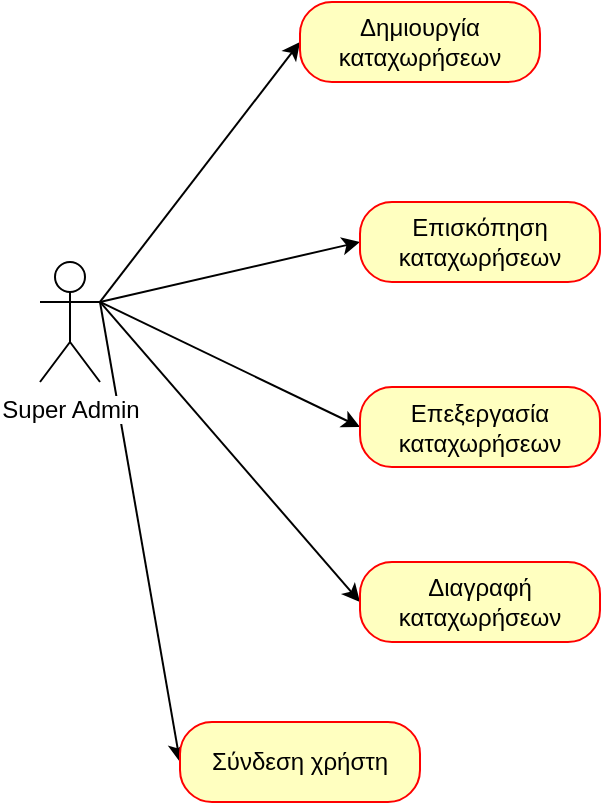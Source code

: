 <mxfile version="10.7.5" type="device"><diagram id="a0AXbNuv5HDmhKOf501M" name="use_case_phase_1"><mxGraphModel dx="1634" dy="764" grid="1" gridSize="10" guides="1" tooltips="1" connect="1" arrows="1" fold="1" page="1" pageScale="1" pageWidth="850" pageHeight="1100" math="0" shadow="0"><root><mxCell id="0"/><mxCell id="1" parent="0"/><mxCell id="t6yag2xoIyT_3lV5itOK-18" style="rounded=0;orthogonalLoop=1;jettySize=auto;html=1;exitX=1;exitY=0.333;exitDx=0;exitDy=0;exitPerimeter=0;entryX=0;entryY=0.5;entryDx=0;entryDy=0;" parent="1" source="t6yag2xoIyT_3lV5itOK-1" target="t6yag2xoIyT_3lV5itOK-14" edge="1"><mxGeometry relative="1" as="geometry"/></mxCell><mxCell id="t6yag2xoIyT_3lV5itOK-47" style="edgeStyle=none;rounded=0;orthogonalLoop=1;jettySize=auto;html=1;exitX=1;exitY=0.333;exitDx=0;exitDy=0;exitPerimeter=0;entryX=0;entryY=0.5;entryDx=0;entryDy=0;" parent="1" source="t6yag2xoIyT_3lV5itOK-1" target="t6yag2xoIyT_3lV5itOK-13" edge="1"><mxGeometry relative="1" as="geometry"/></mxCell><mxCell id="ajutJT0N3WUVLYZhEyzr-6" style="edgeStyle=none;rounded=0;orthogonalLoop=1;jettySize=auto;html=1;exitX=1;exitY=0.333;exitDx=0;exitDy=0;exitPerimeter=0;entryX=0;entryY=0.5;entryDx=0;entryDy=0;" parent="1" source="t6yag2xoIyT_3lV5itOK-1" target="ajutJT0N3WUVLYZhEyzr-5" edge="1"><mxGeometry relative="1" as="geometry"/></mxCell><mxCell id="ajutJT0N3WUVLYZhEyzr-7" style="edgeStyle=none;rounded=0;orthogonalLoop=1;jettySize=auto;html=1;exitX=1;exitY=0.333;exitDx=0;exitDy=0;exitPerimeter=0;entryX=0;entryY=0.5;entryDx=0;entryDy=0;" parent="1" source="t6yag2xoIyT_3lV5itOK-1" target="ajutJT0N3WUVLYZhEyzr-3" edge="1"><mxGeometry relative="1" as="geometry"/></mxCell><mxCell id="ajutJT0N3WUVLYZhEyzr-8" style="edgeStyle=none;rounded=0;orthogonalLoop=1;jettySize=auto;html=1;exitX=1;exitY=0.333;exitDx=0;exitDy=0;exitPerimeter=0;entryX=0;entryY=0.5;entryDx=0;entryDy=0;" parent="1" source="t6yag2xoIyT_3lV5itOK-1" target="ajutJT0N3WUVLYZhEyzr-4" edge="1"><mxGeometry relative="1" as="geometry"/></mxCell><mxCell id="t6yag2xoIyT_3lV5itOK-1" value="Super Admin" style="shape=umlActor;verticalLabelPosition=bottom;labelBackgroundColor=#ffffff;verticalAlign=top;html=1;" parent="1" vertex="1"><mxGeometry x="190" y="350" width="30" height="60" as="geometry"/></mxCell><mxCell id="t6yag2xoIyT_3lV5itOK-13" value="Επισκόπηση καταχωρήσεων" style="rounded=1;whiteSpace=wrap;html=1;arcSize=40;fontColor=#000000;fillColor=#ffffc0;strokeColor=#ff0000;" parent="1" vertex="1"><mxGeometry x="350" y="320" width="120" height="40" as="geometry"/></mxCell><mxCell id="t6yag2xoIyT_3lV5itOK-14" value="Σύνδεση χρήστη" style="rounded=1;whiteSpace=wrap;html=1;arcSize=40;fontColor=#000000;fillColor=#ffffc0;strokeColor=#ff0000;" parent="1" vertex="1"><mxGeometry x="260" y="580" width="120" height="40" as="geometry"/></mxCell><mxCell id="ajutJT0N3WUVLYZhEyzr-3" value="Επεξεργασία καταχωρήσεων" style="rounded=1;whiteSpace=wrap;html=1;arcSize=40;fontColor=#000000;fillColor=#ffffc0;strokeColor=#ff0000;" parent="1" vertex="1"><mxGeometry x="350" y="412.5" width="120" height="40" as="geometry"/></mxCell><mxCell id="ajutJT0N3WUVLYZhEyzr-4" value="Διαγραφή καταχωρήσεων" style="rounded=1;whiteSpace=wrap;html=1;arcSize=40;fontColor=#000000;fillColor=#ffffc0;strokeColor=#ff0000;" parent="1" vertex="1"><mxGeometry x="350" y="500" width="120" height="40" as="geometry"/></mxCell><mxCell id="ajutJT0N3WUVLYZhEyzr-5" value="Δημιουργία καταχωρήσεων&lt;br&gt;" style="rounded=1;whiteSpace=wrap;html=1;arcSize=40;fontColor=#000000;fillColor=#ffffc0;strokeColor=#ff0000;" parent="1" vertex="1"><mxGeometry x="320" y="220" width="120" height="40" as="geometry"/></mxCell></root></mxGraphModel></diagram><diagram id="gSviBn6eL3pCKWLPn1oU" name="use_case_phase_2"><mxGraphModel dx="1634" dy="764" grid="1" gridSize="10" guides="1" tooltips="1" connect="1" arrows="1" fold="1" page="1" pageScale="1" pageWidth="850" pageHeight="1100" math="0" shadow="0"><root><mxCell id="LG0xUl1_rN4WpriDb0nc-0"/><mxCell id="LG0xUl1_rN4WpriDb0nc-1" parent="LG0xUl1_rN4WpriDb0nc-0"/><mxCell id="rTXybJf9tRaQbLyq82_--0" style="rounded=0;orthogonalLoop=1;jettySize=auto;html=1;exitX=1;exitY=0.333;exitDx=0;exitDy=0;exitPerimeter=0;entryX=0;entryY=0.5;entryDx=0;entryDy=0;" parent="LG0xUl1_rN4WpriDb0nc-1" source="rTXybJf9tRaQbLyq82_--4" target="rTXybJf9tRaQbLyq82_--5" edge="1"><mxGeometry relative="1" as="geometry"/></mxCell><mxCell id="rTXybJf9tRaQbLyq82_--1" style="rounded=0;orthogonalLoop=1;jettySize=auto;html=1;exitX=1;exitY=0.333;exitDx=0;exitDy=0;exitPerimeter=0;entryX=0;entryY=0.5;entryDx=0;entryDy=0;" parent="LG0xUl1_rN4WpriDb0nc-1" source="rTXybJf9tRaQbLyq82_--4" target="rTXybJf9tRaQbLyq82_--7" edge="1"><mxGeometry relative="1" as="geometry"/></mxCell><mxCell id="rTXybJf9tRaQbLyq82_--2" style="rounded=0;orthogonalLoop=1;jettySize=auto;html=1;exitX=1;exitY=0.333;exitDx=0;exitDy=0;exitPerimeter=0;entryX=0;entryY=0.5;entryDx=0;entryDy=0;" parent="LG0xUl1_rN4WpriDb0nc-1" source="rTXybJf9tRaQbLyq82_--4" target="rTXybJf9tRaQbLyq82_--8" edge="1"><mxGeometry relative="1" as="geometry"/></mxCell><mxCell id="rTXybJf9tRaQbLyq82_--3" style="edgeStyle=none;rounded=0;orthogonalLoop=1;jettySize=auto;html=1;exitX=1;exitY=0.333;exitDx=0;exitDy=0;exitPerimeter=0;entryX=0;entryY=0.5;entryDx=0;entryDy=0;" parent="LG0xUl1_rN4WpriDb0nc-1" source="rTXybJf9tRaQbLyq82_--4" target="rTXybJf9tRaQbLyq82_--6" edge="1"><mxGeometry relative="1" as="geometry"/></mxCell><mxCell id="rTXybJf9tRaQbLyq82_--4" value="Super Admin" style="shape=umlActor;verticalLabelPosition=bottom;labelBackgroundColor=#ffffff;verticalAlign=top;html=1;" parent="LG0xUl1_rN4WpriDb0nc-1" vertex="1"><mxGeometry x="100" y="340" width="30" height="60" as="geometry"/></mxCell><mxCell id="LD4UFGUjEaeF-2TflIrO-3" style="edgeStyle=none;rounded=0;orthogonalLoop=1;jettySize=auto;html=1;exitX=0.5;exitY=0;exitDx=0;exitDy=0;entryX=0.5;entryY=1;entryDx=0;entryDy=0;" parent="LG0xUl1_rN4WpriDb0nc-1" source="rTXybJf9tRaQbLyq82_--5" target="LD4UFGUjEaeF-2TflIrO-0" edge="1"><mxGeometry relative="1" as="geometry"/></mxCell><mxCell id="LD4UFGUjEaeF-2TflIrO-4" value="include" style="text;html=1;resizable=0;points=[];align=center;verticalAlign=middle;labelBackgroundColor=#ffffff;" parent="LD4UFGUjEaeF-2TflIrO-3" vertex="1" connectable="0"><mxGeometry x="-0.218" relative="1" as="geometry"><mxPoint x="1" y="-13" as="offset"/></mxGeometry></mxCell><mxCell id="rTXybJf9tRaQbLyq82_--5" value="Διαχείριση χρηστών" style="rounded=1;whiteSpace=wrap;html=1;arcSize=40;fontColor=#000000;fillColor=#ffffc0;strokeColor=#ff0000;" parent="LG0xUl1_rN4WpriDb0nc-1" vertex="1"><mxGeometry x="280" y="190" width="120" height="40" as="geometry"/></mxCell><mxCell id="LD4UFGUjEaeF-2TflIrO-5" style="edgeStyle=none;rounded=0;orthogonalLoop=1;jettySize=auto;html=1;exitX=0.5;exitY=0;exitDx=0;exitDy=0;entryX=0.433;entryY=1.025;entryDx=0;entryDy=0;entryPerimeter=0;" parent="LG0xUl1_rN4WpriDb0nc-1" source="rTXybJf9tRaQbLyq82_--6" target="LD4UFGUjEaeF-2TflIrO-1" edge="1"><mxGeometry relative="1" as="geometry"/></mxCell><mxCell id="LD4UFGUjEaeF-2TflIrO-6" value="include" style="text;html=1;resizable=0;points=[];align=center;verticalAlign=middle;labelBackgroundColor=#ffffff;" parent="LD4UFGUjEaeF-2TflIrO-5" vertex="1" connectable="0"><mxGeometry x="0.29" y="-3" relative="1" as="geometry"><mxPoint x="-1" as="offset"/></mxGeometry></mxCell><mxCell id="rTXybJf9tRaQbLyq82_--6" value="Διαχείριση θέσεων εργασίας" style="rounded=1;whiteSpace=wrap;html=1;arcSize=40;fontColor=#000000;fillColor=#ffffc0;strokeColor=#ff0000;" parent="LG0xUl1_rN4WpriDb0nc-1" vertex="1"><mxGeometry x="290" y="430" width="120" height="40" as="geometry"/></mxCell><mxCell id="rTXybJf9tRaQbLyq82_--7" value="Σύνδεση" style="rounded=1;whiteSpace=wrap;html=1;arcSize=40;fontColor=#000000;fillColor=#ffffc0;strokeColor=#ff0000;" parent="LG0xUl1_rN4WpriDb0nc-1" vertex="1"><mxGeometry x="280" y="560" width="120" height="40" as="geometry"/></mxCell><mxCell id="rTXybJf9tRaQbLyq82_--8" value="Αποσύνδεση" style="rounded=1;whiteSpace=wrap;html=1;arcSize=40;fontColor=#000000;fillColor=#ffffc0;strokeColor=#ff0000;" parent="LG0xUl1_rN4WpriDb0nc-1" vertex="1"><mxGeometry x="210" y="660" width="120" height="40" as="geometry"/></mxCell><mxCell id="rTXybJf9tRaQbLyq82_--9" style="edgeStyle=none;rounded=0;orthogonalLoop=1;jettySize=auto;html=1;exitX=0;exitY=0.5;exitDx=0;exitDy=0;" parent="LG0xUl1_rN4WpriDb0nc-1" source="rTXybJf9tRaQbLyq82_--11" target="rTXybJf9tRaQbLyq82_--5" edge="1"><mxGeometry relative="1" as="geometry"/></mxCell><mxCell id="rTXybJf9tRaQbLyq82_--10" value="extend" style="text;html=1;resizable=0;points=[];align=center;verticalAlign=middle;labelBackgroundColor=#ffffff;" parent="rTXybJf9tRaQbLyq82_--9" vertex="1" connectable="0"><mxGeometry x="0.218" y="4" relative="1" as="geometry"><mxPoint x="16" y="-9.5" as="offset"/></mxGeometry></mxCell><mxCell id="rTXybJf9tRaQbLyq82_--11" value="Δημιουργία χρήστη" style="rounded=1;whiteSpace=wrap;html=1;arcSize=40;fontColor=#000000;fillColor=#ffffc0;strokeColor=#ff0000;" parent="LG0xUl1_rN4WpriDb0nc-1" vertex="1"><mxGeometry x="480" y="80" width="120" height="40" as="geometry"/></mxCell><mxCell id="rTXybJf9tRaQbLyq82_--12" style="edgeStyle=none;rounded=0;orthogonalLoop=1;jettySize=auto;html=1;exitX=0;exitY=0.5;exitDx=0;exitDy=0;entryX=1;entryY=0.75;entryDx=0;entryDy=0;" parent="LG0xUl1_rN4WpriDb0nc-1" source="rTXybJf9tRaQbLyq82_--14" target="rTXybJf9tRaQbLyq82_--5" edge="1"><mxGeometry relative="1" as="geometry"/></mxCell><mxCell id="rTXybJf9tRaQbLyq82_--13" value="extend" style="text;html=1;resizable=0;points=[];align=center;verticalAlign=middle;labelBackgroundColor=#ffffff;" parent="rTXybJf9tRaQbLyq82_--12" vertex="1" connectable="0"><mxGeometry x="0.215" y="4" relative="1" as="geometry"><mxPoint x="9" y="-12" as="offset"/></mxGeometry></mxCell><mxCell id="rTXybJf9tRaQbLyq82_--14" value="Επεξεργασία χρήστη" style="rounded=1;whiteSpace=wrap;html=1;arcSize=40;fontColor=#000000;fillColor=#ffffc0;strokeColor=#ff0000;" parent="LG0xUl1_rN4WpriDb0nc-1" vertex="1"><mxGeometry x="490" y="160" width="120" height="40" as="geometry"/></mxCell><mxCell id="rTXybJf9tRaQbLyq82_--15" style="edgeStyle=none;rounded=0;orthogonalLoop=1;jettySize=auto;html=1;exitX=0;exitY=0.5;exitDx=0;exitDy=0;entryX=0.858;entryY=1;entryDx=0;entryDy=0;entryPerimeter=0;" parent="LG0xUl1_rN4WpriDb0nc-1" source="rTXybJf9tRaQbLyq82_--17" target="rTXybJf9tRaQbLyq82_--5" edge="1"><mxGeometry relative="1" as="geometry"/></mxCell><mxCell id="rTXybJf9tRaQbLyq82_--16" value="extend" style="text;html=1;resizable=0;points=[];align=center;verticalAlign=middle;labelBackgroundColor=#ffffff;" parent="rTXybJf9tRaQbLyq82_--15" vertex="1" connectable="0"><mxGeometry x="-0.22" y="-1" relative="1" as="geometry"><mxPoint as="offset"/></mxGeometry></mxCell><mxCell id="rTXybJf9tRaQbLyq82_--17" value="Διαγραφή χρήστη&lt;br&gt;" style="rounded=1;whiteSpace=wrap;html=1;arcSize=40;fontColor=#000000;fillColor=#ffffc0;strokeColor=#ff0000;" parent="LG0xUl1_rN4WpriDb0nc-1" vertex="1"><mxGeometry x="480" y="240" width="120" height="40" as="geometry"/></mxCell><mxCell id="rTXybJf9tRaQbLyq82_--18" style="edgeStyle=none;rounded=0;orthogonalLoop=1;jettySize=auto;html=1;exitX=0;exitY=0.5;exitDx=0;exitDy=0;entryX=1;entryY=0.25;entryDx=0;entryDy=0;" parent="LG0xUl1_rN4WpriDb0nc-1" source="rTXybJf9tRaQbLyq82_--20" target="rTXybJf9tRaQbLyq82_--6" edge="1"><mxGeometry relative="1" as="geometry"/></mxCell><mxCell id="rTXybJf9tRaQbLyq82_--19" value="extend" style="text;html=1;resizable=0;points=[];align=center;verticalAlign=middle;labelBackgroundColor=#ffffff;" parent="rTXybJf9tRaQbLyq82_--18" vertex="1" connectable="0"><mxGeometry x="-0.28" y="1" relative="1" as="geometry"><mxPoint as="offset"/></mxGeometry></mxCell><mxCell id="rTXybJf9tRaQbLyq82_--20" value="Δημιουργία θέσης εργασίας" style="rounded=1;whiteSpace=wrap;html=1;arcSize=40;fontColor=#000000;fillColor=#ffffc0;strokeColor=#ff0000;" parent="LG0xUl1_rN4WpriDb0nc-1" vertex="1"><mxGeometry x="490" y="360" width="120" height="40" as="geometry"/></mxCell><mxCell id="rTXybJf9tRaQbLyq82_--21" style="edgeStyle=none;rounded=0;orthogonalLoop=1;jettySize=auto;html=1;exitX=0;exitY=0.5;exitDx=0;exitDy=0;entryX=1;entryY=0.5;entryDx=0;entryDy=0;" parent="LG0xUl1_rN4WpriDb0nc-1" source="rTXybJf9tRaQbLyq82_--23" target="rTXybJf9tRaQbLyq82_--6" edge="1"><mxGeometry relative="1" as="geometry"/></mxCell><mxCell id="rTXybJf9tRaQbLyq82_--22" value="extend" style="text;html=1;resizable=0;points=[];align=center;verticalAlign=middle;labelBackgroundColor=#ffffff;" parent="rTXybJf9tRaQbLyq82_--21" vertex="1" connectable="0"><mxGeometry x="-0.182" relative="1" as="geometry"><mxPoint as="offset"/></mxGeometry></mxCell><mxCell id="rTXybJf9tRaQbLyq82_--23" value="Επεξεργασία θέσης εργασίας" style="rounded=1;whiteSpace=wrap;html=1;arcSize=40;fontColor=#000000;fillColor=#ffffc0;strokeColor=#ff0000;" parent="LG0xUl1_rN4WpriDb0nc-1" vertex="1"><mxGeometry x="520" y="430" width="120" height="40" as="geometry"/></mxCell><mxCell id="rTXybJf9tRaQbLyq82_--24" style="edgeStyle=none;rounded=0;orthogonalLoop=1;jettySize=auto;html=1;exitX=0;exitY=0.5;exitDx=0;exitDy=0;entryX=1;entryY=0.75;entryDx=0;entryDy=0;" parent="LG0xUl1_rN4WpriDb0nc-1" source="rTXybJf9tRaQbLyq82_--26" target="rTXybJf9tRaQbLyq82_--6" edge="1"><mxGeometry relative="1" as="geometry"/></mxCell><mxCell id="rTXybJf9tRaQbLyq82_--25" value="extend" style="text;html=1;resizable=0;points=[];align=center;verticalAlign=middle;labelBackgroundColor=#ffffff;" parent="rTXybJf9tRaQbLyq82_--24" vertex="1" connectable="0"><mxGeometry x="0.251" y="-2" relative="1" as="geometry"><mxPoint x="9" y="15.5" as="offset"/></mxGeometry></mxCell><mxCell id="rTXybJf9tRaQbLyq82_--26" value="Διαγραφή θέσης εργασίας" style="rounded=1;whiteSpace=wrap;html=1;arcSize=40;fontColor=#000000;fillColor=#ffffc0;strokeColor=#ff0000;" parent="LG0xUl1_rN4WpriDb0nc-1" vertex="1"><mxGeometry x="490" y="510" width="120" height="40" as="geometry"/></mxCell><mxCell id="LD4UFGUjEaeF-2TflIrO-0" value="Επισκόπηση χρήστη" style="rounded=1;whiteSpace=wrap;html=1;arcSize=40;fontColor=#000000;fillColor=#ffffc0;strokeColor=#ff0000;" parent="LG0xUl1_rN4WpriDb0nc-1" vertex="1"><mxGeometry x="305" y="70" width="120" height="40" as="geometry"/></mxCell><mxCell id="LD4UFGUjEaeF-2TflIrO-1" value="Επισκόπηση θέσης εργασίας" style="rounded=1;whiteSpace=wrap;html=1;arcSize=40;fontColor=#000000;fillColor=#ffffc0;strokeColor=#ff0000;" parent="LG0xUl1_rN4WpriDb0nc-1" vertex="1"><mxGeometry x="370" y="300" width="120" height="40" as="geometry"/></mxCell><mxCell id="QjHdijXCXolq7oFdIWfE-0" style="edgeStyle=orthogonalEdgeStyle;rounded=0;orthogonalLoop=1;jettySize=auto;html=1;exitX=0.5;exitY=1;exitDx=0;exitDy=0;" parent="LG0xUl1_rN4WpriDb0nc-1" source="LD4UFGUjEaeF-2TflIrO-0" target="LD4UFGUjEaeF-2TflIrO-0" edge="1"><mxGeometry relative="1" as="geometry"/></mxCell></root></mxGraphModel></diagram><diagram id="fzBE77EcotwkzzvgZapV" name="use_case_phase_3"><mxGraphModel dx="2484" dy="764" grid="1" gridSize="10" guides="1" tooltips="1" connect="1" arrows="1" fold="1" page="1" pageScale="1" pageWidth="850" pageHeight="1100" math="0" shadow="0"><root><mxCell id="_RV8beyp3yJghvI1DT93-0"/><mxCell id="_RV8beyp3yJghvI1DT93-1" parent="_RV8beyp3yJghvI1DT93-0"/><mxCell id="7Rf7qWpH5toDy2-_wy_P-60" style="edgeStyle=none;rounded=0;orthogonalLoop=1;jettySize=auto;html=1;exitX=1;exitY=0.333;exitDx=0;exitDy=0;exitPerimeter=0;entryX=0;entryY=0.5;entryDx=0;entryDy=0;" parent="_RV8beyp3yJghvI1DT93-1" source="yFl4kK40-AMu7IGgZu2T-4" target="yFl4kK40-AMu7IGgZu2T-7" edge="1"><mxGeometry relative="1" as="geometry"/></mxCell><mxCell id="7Rf7qWpH5toDy2-_wy_P-61" style="edgeStyle=none;rounded=0;orthogonalLoop=1;jettySize=auto;html=1;exitX=1;exitY=0.333;exitDx=0;exitDy=0;exitPerimeter=0;entryX=0;entryY=0.5;entryDx=0;entryDy=0;" parent="_RV8beyp3yJghvI1DT93-1" source="yFl4kK40-AMu7IGgZu2T-4" target="yFl4kK40-AMu7IGgZu2T-85" edge="1"><mxGeometry relative="1" as="geometry"/></mxCell><mxCell id="7Rf7qWpH5toDy2-_wy_P-62" style="edgeStyle=none;rounded=0;orthogonalLoop=1;jettySize=auto;html=1;exitX=1;exitY=0.333;exitDx=0;exitDy=0;exitPerimeter=0;entryX=0;entryY=0.5;entryDx=0;entryDy=0;" parent="_RV8beyp3yJghvI1DT93-1" source="yFl4kK40-AMu7IGgZu2T-4" target="yFl4kK40-AMu7IGgZu2T-35" edge="1"><mxGeometry relative="1" as="geometry"/></mxCell><mxCell id="7Rf7qWpH5toDy2-_wy_P-63" style="edgeStyle=none;rounded=0;orthogonalLoop=1;jettySize=auto;html=1;exitX=1;exitY=0.333;exitDx=0;exitDy=0;exitPerimeter=0;entryX=0;entryY=0.5;entryDx=0;entryDy=0;" parent="_RV8beyp3yJghvI1DT93-1" source="yFl4kK40-AMu7IGgZu2T-4" target="yFl4kK40-AMu7IGgZu2T-48" edge="1"><mxGeometry relative="1" as="geometry"/></mxCell><mxCell id="7Rf7qWpH5toDy2-_wy_P-64" style="edgeStyle=none;rounded=0;orthogonalLoop=1;jettySize=auto;html=1;exitX=1;exitY=0.333;exitDx=0;exitDy=0;exitPerimeter=0;entryX=0;entryY=0.5;entryDx=0;entryDy=0;" parent="_RV8beyp3yJghvI1DT93-1" source="yFl4kK40-AMu7IGgZu2T-4" target="yFl4kK40-AMu7IGgZu2T-61" edge="1"><mxGeometry relative="1" as="geometry"/></mxCell><mxCell id="7Rf7qWpH5toDy2-_wy_P-65" style="edgeStyle=none;rounded=0;orthogonalLoop=1;jettySize=auto;html=1;exitX=1;exitY=0.333;exitDx=0;exitDy=0;exitPerimeter=0;entryX=0;entryY=0.5;entryDx=0;entryDy=0;" parent="_RV8beyp3yJghvI1DT93-1" source="yFl4kK40-AMu7IGgZu2T-4" target="yFl4kK40-AMu7IGgZu2T-60" edge="1"><mxGeometry relative="1" as="geometry"/></mxCell><mxCell id="7Rf7qWpH5toDy2-_wy_P-66" style="edgeStyle=none;rounded=0;orthogonalLoop=1;jettySize=auto;html=1;exitX=1;exitY=0.333;exitDx=0;exitDy=0;exitPerimeter=0;entryX=0;entryY=0.5;entryDx=0;entryDy=0;" parent="_RV8beyp3yJghvI1DT93-1" source="yFl4kK40-AMu7IGgZu2T-4" target="yFl4kK40-AMu7IGgZu2T-10" edge="1"><mxGeometry relative="1" as="geometry"/></mxCell><mxCell id="7Rf7qWpH5toDy2-_wy_P-95" style="edgeStyle=none;rounded=0;orthogonalLoop=1;jettySize=auto;html=1;exitX=0;exitY=0.333;exitDx=0;exitDy=0;exitPerimeter=0;entryX=1;entryY=0.5;entryDx=0;entryDy=0;" parent="_RV8beyp3yJghvI1DT93-1" source="yFl4kK40-AMu7IGgZu2T-4" target="yFl4kK40-AMu7IGgZu2T-11" edge="1"><mxGeometry relative="1" as="geometry"/></mxCell><mxCell id="7Rf7qWpH5toDy2-_wy_P-96" style="edgeStyle=none;rounded=0;orthogonalLoop=1;jettySize=auto;html=1;exitX=0;exitY=0.333;exitDx=0;exitDy=0;exitPerimeter=0;entryX=1;entryY=0.5;entryDx=0;entryDy=0;" parent="_RV8beyp3yJghvI1DT93-1" source="yFl4kK40-AMu7IGgZu2T-4" target="yFl4kK40-AMu7IGgZu2T-12" edge="1"><mxGeometry relative="1" as="geometry"/></mxCell><mxCell id="yFl4kK40-AMu7IGgZu2T-4" value="Super Admin" style="shape=umlActor;verticalLabelPosition=bottom;labelBackgroundColor=#ffffff;verticalAlign=top;html=1;" parent="_RV8beyp3yJghvI1DT93-1" vertex="1"><mxGeometry x="80" y="430" width="30" height="60" as="geometry"/></mxCell><mxCell id="7Rf7qWpH5toDy2-_wy_P-68" style="edgeStyle=none;rounded=0;orthogonalLoop=1;jettySize=auto;html=1;exitX=1;exitY=0.5;exitDx=0;exitDy=0;entryX=0;entryY=0.5;entryDx=0;entryDy=0;" parent="_RV8beyp3yJghvI1DT93-1" source="yFl4kK40-AMu7IGgZu2T-7" target="yFl4kK40-AMu7IGgZu2T-62" edge="1"><mxGeometry relative="1" as="geometry"/></mxCell><mxCell id="7Rf7qWpH5toDy2-_wy_P-119" value="include" style="text;html=1;resizable=0;points=[];align=center;verticalAlign=middle;labelBackgroundColor=#ffffff;" parent="7Rf7qWpH5toDy2-_wy_P-68" vertex="1" connectable="0"><mxGeometry x="0.304" y="1" relative="1" as="geometry"><mxPoint as="offset"/></mxGeometry></mxCell><mxCell id="yFl4kK40-AMu7IGgZu2T-7" value="Διαχείριση χρηστών" style="rounded=1;whiteSpace=wrap;html=1;arcSize=40;fontColor=#000000;fillColor=#ffffc0;strokeColor=#ff0000;" parent="_RV8beyp3yJghvI1DT93-1" vertex="1"><mxGeometry x="320" y="40" width="120" height="40" as="geometry"/></mxCell><mxCell id="7Rf7qWpH5toDy2-_wy_P-90" style="edgeStyle=none;rounded=0;orthogonalLoop=1;jettySize=auto;html=1;exitX=1;exitY=0.5;exitDx=0;exitDy=0;" parent="_RV8beyp3yJghvI1DT93-1" source="yFl4kK40-AMu7IGgZu2T-10" target="7Rf7qWpH5toDy2-_wy_P-57" edge="1"><mxGeometry relative="1" as="geometry"/></mxCell><mxCell id="7Rf7qWpH5toDy2-_wy_P-114" value="include" style="text;html=1;resizable=0;points=[];align=center;verticalAlign=middle;labelBackgroundColor=#ffffff;" parent="7Rf7qWpH5toDy2-_wy_P-90" vertex="1" connectable="0"><mxGeometry x="0.371" y="-1" relative="1" as="geometry"><mxPoint x="-13" y="-1" as="offset"/></mxGeometry></mxCell><mxCell id="yFl4kK40-AMu7IGgZu2T-10" value="Διαχείριση&amp;nbsp;θέσεων εργασίας" style="rounded=1;whiteSpace=wrap;html=1;arcSize=40;fontColor=#000000;fillColor=#ffffc0;strokeColor=#ff0000;" parent="_RV8beyp3yJghvI1DT93-1" vertex="1"><mxGeometry x="330" y="1420" width="120" height="40" as="geometry"/></mxCell><mxCell id="yFl4kK40-AMu7IGgZu2T-11" value="Σύνδεση" style="rounded=1;whiteSpace=wrap;html=1;arcSize=40;fontColor=#000000;fillColor=#ffffc0;strokeColor=#ff0000;" parent="_RV8beyp3yJghvI1DT93-1" vertex="1"><mxGeometry x="-170" y="390" width="120" height="40" as="geometry"/></mxCell><mxCell id="yFl4kK40-AMu7IGgZu2T-12" value="Αποσύνδεση" style="rounded=1;whiteSpace=wrap;html=1;arcSize=40;fontColor=#000000;fillColor=#ffffc0;strokeColor=#ff0000;" parent="_RV8beyp3yJghvI1DT93-1" vertex="1"><mxGeometry x="-170" y="480" width="120" height="40" as="geometry"/></mxCell><mxCell id="7Rf7qWpH5toDy2-_wy_P-75" style="edgeStyle=none;rounded=0;orthogonalLoop=1;jettySize=auto;html=1;exitX=1;exitY=0.5;exitDx=0;exitDy=0;entryX=0;entryY=0.5;entryDx=0;entryDy=0;" parent="_RV8beyp3yJghvI1DT93-1" source="yFl4kK40-AMu7IGgZu2T-35" target="7Rf7qWpH5toDy2-_wy_P-39" edge="1"><mxGeometry relative="1" as="geometry"/></mxCell><mxCell id="yFl4kK40-AMu7IGgZu2T-35" value="Διαχείριση&amp;nbsp;εταιριών" style="rounded=1;whiteSpace=wrap;html=1;arcSize=40;fontColor=#000000;fillColor=#ffffc0;strokeColor=#ff0000;" parent="_RV8beyp3yJghvI1DT93-1" vertex="1"><mxGeometry x="320" y="380" width="120" height="40" as="geometry"/></mxCell><mxCell id="7Rf7qWpH5toDy2-_wy_P-78" style="edgeStyle=none;rounded=0;orthogonalLoop=1;jettySize=auto;html=1;exitX=1;exitY=0.5;exitDx=0;exitDy=0;entryX=0;entryY=0.5;entryDx=0;entryDy=0;" parent="_RV8beyp3yJghvI1DT93-1" source="yFl4kK40-AMu7IGgZu2T-48" target="7Rf7qWpH5toDy2-_wy_P-45" edge="1"><mxGeometry relative="1" as="geometry"/></mxCell><mxCell id="7Rf7qWpH5toDy2-_wy_P-117" value="include" style="text;html=1;resizable=0;points=[];align=center;verticalAlign=middle;labelBackgroundColor=#ffffff;" parent="7Rf7qWpH5toDy2-_wy_P-78" vertex="1" connectable="0"><mxGeometry x="0.424" y="3" relative="1" as="geometry"><mxPoint as="offset"/></mxGeometry></mxCell><mxCell id="yFl4kK40-AMu7IGgZu2T-48" value="Διαχείριση&amp;nbsp;τμημάτων" style="rounded=1;whiteSpace=wrap;html=1;arcSize=40;fontColor=#000000;fillColor=#ffffc0;strokeColor=#ff0000;" parent="_RV8beyp3yJghvI1DT93-1" vertex="1"><mxGeometry x="320" y="640" width="120" height="40" as="geometry"/></mxCell><mxCell id="7Rf7qWpH5toDy2-_wy_P-86" style="edgeStyle=none;rounded=0;orthogonalLoop=1;jettySize=auto;html=1;exitX=1;exitY=0.5;exitDx=0;exitDy=0;entryX=0;entryY=0.5;entryDx=0;entryDy=0;" parent="_RV8beyp3yJghvI1DT93-1" source="yFl4kK40-AMu7IGgZu2T-60" target="7Rf7qWpH5toDy2-_wy_P-53" edge="1"><mxGeometry relative="1" as="geometry"/></mxCell><mxCell id="7Rf7qWpH5toDy2-_wy_P-115" value="include" style="text;html=1;resizable=0;points=[];align=center;verticalAlign=middle;labelBackgroundColor=#ffffff;" parent="7Rf7qWpH5toDy2-_wy_P-86" vertex="1" connectable="0"><mxGeometry x="0.273" y="-2" relative="1" as="geometry"><mxPoint as="offset"/></mxGeometry></mxCell><mxCell id="yFl4kK40-AMu7IGgZu2T-60" value="Διαχείριση&amp;nbsp;ετικετών" style="rounded=1;whiteSpace=wrap;html=1;arcSize=40;fontColor=#000000;fillColor=#ffffc0;strokeColor=#ff0000;" parent="_RV8beyp3yJghvI1DT93-1" vertex="1"><mxGeometry x="330" y="1160" width="120" height="40" as="geometry"/></mxCell><mxCell id="7Rf7qWpH5toDy2-_wy_P-82" style="edgeStyle=none;rounded=0;orthogonalLoop=1;jettySize=auto;html=1;exitX=1;exitY=0.5;exitDx=0;exitDy=0;entryX=0;entryY=0.5;entryDx=0;entryDy=0;" parent="_RV8beyp3yJghvI1DT93-1" source="yFl4kK40-AMu7IGgZu2T-61" target="7Rf7qWpH5toDy2-_wy_P-49" edge="1"><mxGeometry relative="1" as="geometry"/></mxCell><mxCell id="7Rf7qWpH5toDy2-_wy_P-116" value="include" style="text;html=1;resizable=0;points=[];align=center;verticalAlign=middle;labelBackgroundColor=#ffffff;" parent="7Rf7qWpH5toDy2-_wy_P-82" vertex="1" connectable="0"><mxGeometry x="0.3" relative="1" as="geometry"><mxPoint as="offset"/></mxGeometry></mxCell><mxCell id="yFl4kK40-AMu7IGgZu2T-61" value="Διαχείριση&amp;nbsp;κατηγοριών" style="rounded=1;whiteSpace=wrap;html=1;arcSize=40;fontColor=#000000;fillColor=#ffffc0;strokeColor=#ff0000;" parent="_RV8beyp3yJghvI1DT93-1" vertex="1"><mxGeometry x="320" y="900" width="120" height="40" as="geometry"/></mxCell><mxCell id="yFl4kK40-AMu7IGgZu2T-62" value="Προβολή όλων των καταχωρήσεων" style="rounded=1;whiteSpace=wrap;html=1;arcSize=40;fontColor=#000000;fillColor=#ffffc0;strokeColor=#ff0000;" parent="_RV8beyp3yJghvI1DT93-1" vertex="1"><mxGeometry x="520" y="100" width="120" height="40" as="geometry"/></mxCell><mxCell id="7Rf7qWpH5toDy2-_wy_P-70" style="edgeStyle=none;rounded=0;orthogonalLoop=1;jettySize=auto;html=1;exitX=0;exitY=0.5;exitDx=0;exitDy=0;" parent="_RV8beyp3yJghvI1DT93-1" source="yFl4kK40-AMu7IGgZu2T-63" target="yFl4kK40-AMu7IGgZu2T-7" edge="1"><mxGeometry relative="1" as="geometry"/></mxCell><mxCell id="7Rf7qWpH5toDy2-_wy_P-97" value="extend" style="text;html=1;resizable=0;points=[];align=center;verticalAlign=middle;labelBackgroundColor=#ffffff;" parent="7Rf7qWpH5toDy2-_wy_P-70" vertex="1" connectable="0"><mxGeometry x="-0.25" y="2" relative="1" as="geometry"><mxPoint as="offset"/></mxGeometry></mxCell><mxCell id="yFl4kK40-AMu7IGgZu2T-63" value="Δημιουργία καταχώρησης" style="rounded=1;whiteSpace=wrap;html=1;arcSize=40;fontColor=#000000;fillColor=#ffffc0;strokeColor=#ff0000;" parent="_RV8beyp3yJghvI1DT93-1" vertex="1"><mxGeometry x="520" y="40" width="120" height="40" as="geometry"/></mxCell><mxCell id="7Rf7qWpH5toDy2-_wy_P-71" style="edgeStyle=none;rounded=0;orthogonalLoop=1;jettySize=auto;html=1;exitX=0;exitY=0.5;exitDx=0;exitDy=0;entryX=1;entryY=0.5;entryDx=0;entryDy=0;" parent="_RV8beyp3yJghvI1DT93-1" source="yFl4kK40-AMu7IGgZu2T-64" target="yFl4kK40-AMu7IGgZu2T-7" edge="1"><mxGeometry relative="1" as="geometry"/></mxCell><mxCell id="yFl4kK40-AMu7IGgZu2T-64" value="Επεξεργασία καταχώρησης" style="rounded=1;whiteSpace=wrap;html=1;arcSize=40;fontColor=#000000;fillColor=#ffffc0;strokeColor=#ff0000;" parent="_RV8beyp3yJghvI1DT93-1" vertex="1"><mxGeometry x="520" y="160" width="120" height="40" as="geometry"/></mxCell><mxCell id="7Rf7qWpH5toDy2-_wy_P-72" style="edgeStyle=none;rounded=0;orthogonalLoop=1;jettySize=auto;html=1;exitX=0;exitY=0.5;exitDx=0;exitDy=0;" parent="_RV8beyp3yJghvI1DT93-1" source="yFl4kK40-AMu7IGgZu2T-65" edge="1"><mxGeometry relative="1" as="geometry"><mxPoint x="440" y="60" as="targetPoint"/></mxGeometry></mxCell><mxCell id="yFl4kK40-AMu7IGgZu2T-65" value="Διαγραφή καταχώρησης" style="rounded=1;whiteSpace=wrap;html=1;arcSize=40;fontColor=#000000;fillColor=#ffffc0;strokeColor=#ff0000;" parent="_RV8beyp3yJghvI1DT93-1" vertex="1"><mxGeometry x="520" y="220" width="120" height="40" as="geometry"/></mxCell><mxCell id="7Rf7qWpH5toDy2-_wy_P-73" style="edgeStyle=none;rounded=0;orthogonalLoop=1;jettySize=auto;html=1;exitX=1;exitY=0.5;exitDx=0;exitDy=0;" parent="_RV8beyp3yJghvI1DT93-1" source="yFl4kK40-AMu7IGgZu2T-85" target="7Rf7qWpH5toDy2-_wy_P-35" edge="1"><mxGeometry relative="1" as="geometry"/></mxCell><mxCell id="7Rf7qWpH5toDy2-_wy_P-118" value="include" style="text;html=1;resizable=0;points=[];align=center;verticalAlign=middle;labelBackgroundColor=#ffffff;" parent="7Rf7qWpH5toDy2-_wy_P-73" vertex="1" connectable="0"><mxGeometry x="0.375" y="1" relative="1" as="geometry"><mxPoint x="-15" y="1" as="offset"/></mxGeometry></mxCell><mxCell id="yFl4kK40-AMu7IGgZu2T-85" value="Διαχείριση ρόλων" style="rounded=1;whiteSpace=wrap;html=1;arcSize=40;fontColor=#000000;fillColor=#ffffc0;strokeColor=#ff0000;" parent="_RV8beyp3yJghvI1DT93-1" vertex="1"><mxGeometry x="320" y="300" width="120" height="40" as="geometry"/></mxCell><mxCell id="7Rf7qWpH5toDy2-_wy_P-35" value="Προβολή όλων των καταχωρήσεων" style="rounded=1;whiteSpace=wrap;html=1;arcSize=40;fontColor=#000000;fillColor=#ffffc0;strokeColor=#ff0000;" parent="_RV8beyp3yJghvI1DT93-1" vertex="1"><mxGeometry x="520" y="300" width="120" height="40" as="geometry"/></mxCell><mxCell id="7Rf7qWpH5toDy2-_wy_P-39" value="Προβολή όλων των καταχωρήσεων" style="rounded=1;whiteSpace=wrap;html=1;arcSize=40;fontColor=#000000;fillColor=#ffffc0;strokeColor=#ff0000;" parent="_RV8beyp3yJghvI1DT93-1" vertex="1"><mxGeometry x="520" y="440" width="120" height="40" as="geometry"/></mxCell><mxCell id="7Rf7qWpH5toDy2-_wy_P-74" style="edgeStyle=none;rounded=0;orthogonalLoop=1;jettySize=auto;html=1;exitX=0;exitY=0.5;exitDx=0;exitDy=0;entryX=1;entryY=0.5;entryDx=0;entryDy=0;" parent="_RV8beyp3yJghvI1DT93-1" source="7Rf7qWpH5toDy2-_wy_P-40" target="yFl4kK40-AMu7IGgZu2T-35" edge="1"><mxGeometry relative="1" as="geometry"/></mxCell><mxCell id="7Rf7qWpH5toDy2-_wy_P-40" value="Δημιουργία καταχώρησης" style="rounded=1;whiteSpace=wrap;html=1;arcSize=40;fontColor=#000000;fillColor=#ffffc0;strokeColor=#ff0000;" parent="_RV8beyp3yJghvI1DT93-1" vertex="1"><mxGeometry x="520" y="380" width="120" height="40" as="geometry"/></mxCell><mxCell id="7Rf7qWpH5toDy2-_wy_P-76" style="edgeStyle=none;rounded=0;orthogonalLoop=1;jettySize=auto;html=1;exitX=0;exitY=0.5;exitDx=0;exitDy=0;" parent="_RV8beyp3yJghvI1DT93-1" source="7Rf7qWpH5toDy2-_wy_P-41" edge="1"><mxGeometry relative="1" as="geometry"><mxPoint x="440" y="400" as="targetPoint"/></mxGeometry></mxCell><mxCell id="7Rf7qWpH5toDy2-_wy_P-41" value="Επεξεργασία καταχώρησης" style="rounded=1;whiteSpace=wrap;html=1;arcSize=40;fontColor=#000000;fillColor=#ffffc0;strokeColor=#ff0000;" parent="_RV8beyp3yJghvI1DT93-1" vertex="1"><mxGeometry x="520" y="500" width="120" height="40" as="geometry"/></mxCell><mxCell id="7Rf7qWpH5toDy2-_wy_P-77" style="edgeStyle=none;rounded=0;orthogonalLoop=1;jettySize=auto;html=1;exitX=0;exitY=0.5;exitDx=0;exitDy=0;" parent="_RV8beyp3yJghvI1DT93-1" source="7Rf7qWpH5toDy2-_wy_P-42" edge="1"><mxGeometry relative="1" as="geometry"><mxPoint x="440" y="400" as="targetPoint"/></mxGeometry></mxCell><mxCell id="7Rf7qWpH5toDy2-_wy_P-42" value="Διαγραφή καταχώρησης" style="rounded=1;whiteSpace=wrap;html=1;arcSize=40;fontColor=#000000;fillColor=#ffffc0;strokeColor=#ff0000;" parent="_RV8beyp3yJghvI1DT93-1" vertex="1"><mxGeometry x="520" y="560" width="120" height="40" as="geometry"/></mxCell><mxCell id="7Rf7qWpH5toDy2-_wy_P-45" value="Προβολή όλων των καταχωρήσεων" style="rounded=1;whiteSpace=wrap;html=1;arcSize=40;fontColor=#000000;fillColor=#ffffc0;strokeColor=#ff0000;" parent="_RV8beyp3yJghvI1DT93-1" vertex="1"><mxGeometry x="520" y="700" width="120" height="40" as="geometry"/></mxCell><mxCell id="7Rf7qWpH5toDy2-_wy_P-79" style="edgeStyle=none;rounded=0;orthogonalLoop=1;jettySize=auto;html=1;exitX=0;exitY=0.5;exitDx=0;exitDy=0;" parent="_RV8beyp3yJghvI1DT93-1" source="7Rf7qWpH5toDy2-_wy_P-46" target="yFl4kK40-AMu7IGgZu2T-48" edge="1"><mxGeometry relative="1" as="geometry"/></mxCell><mxCell id="7Rf7qWpH5toDy2-_wy_P-103" value="extend" style="text;html=1;resizable=0;points=[];align=center;verticalAlign=middle;labelBackgroundColor=#ffffff;" parent="7Rf7qWpH5toDy2-_wy_P-79" vertex="1" connectable="0"><mxGeometry x="-0.375" y="3" relative="1" as="geometry"><mxPoint as="offset"/></mxGeometry></mxCell><mxCell id="7Rf7qWpH5toDy2-_wy_P-46" value="Δημιουργία καταχώρησης" style="rounded=1;whiteSpace=wrap;html=1;arcSize=40;fontColor=#000000;fillColor=#ffffc0;strokeColor=#ff0000;" parent="_RV8beyp3yJghvI1DT93-1" vertex="1"><mxGeometry x="520" y="640" width="120" height="40" as="geometry"/></mxCell><mxCell id="7Rf7qWpH5toDy2-_wy_P-80" style="edgeStyle=none;rounded=0;orthogonalLoop=1;jettySize=auto;html=1;exitX=0;exitY=0.5;exitDx=0;exitDy=0;entryX=1;entryY=0.5;entryDx=0;entryDy=0;" parent="_RV8beyp3yJghvI1DT93-1" source="7Rf7qWpH5toDy2-_wy_P-47" target="yFl4kK40-AMu7IGgZu2T-48" edge="1"><mxGeometry relative="1" as="geometry"/></mxCell><mxCell id="7Rf7qWpH5toDy2-_wy_P-104" value="extend" style="text;html=1;resizable=0;points=[];align=center;verticalAlign=middle;labelBackgroundColor=#ffffff;" parent="7Rf7qWpH5toDy2-_wy_P-80" vertex="1" connectable="0"><mxGeometry x="-0.619" relative="1" as="geometry"><mxPoint y="-1" as="offset"/></mxGeometry></mxCell><mxCell id="7Rf7qWpH5toDy2-_wy_P-47" value="Επεξεργασία καταχώρησης" style="rounded=1;whiteSpace=wrap;html=1;arcSize=40;fontColor=#000000;fillColor=#ffffc0;strokeColor=#ff0000;" parent="_RV8beyp3yJghvI1DT93-1" vertex="1"><mxGeometry x="520" y="760" width="120" height="40" as="geometry"/></mxCell><mxCell id="7Rf7qWpH5toDy2-_wy_P-81" style="edgeStyle=none;rounded=0;orthogonalLoop=1;jettySize=auto;html=1;exitX=0;exitY=0.5;exitDx=0;exitDy=0;" parent="_RV8beyp3yJghvI1DT93-1" source="7Rf7qWpH5toDy2-_wy_P-48" edge="1"><mxGeometry relative="1" as="geometry"><mxPoint x="440" y="660" as="targetPoint"/></mxGeometry></mxCell><mxCell id="7Rf7qWpH5toDy2-_wy_P-105" value="extend" style="text;html=1;resizable=0;points=[];align=center;verticalAlign=middle;labelBackgroundColor=#ffffff;" parent="7Rf7qWpH5toDy2-_wy_P-81" vertex="1" connectable="0"><mxGeometry x="-0.586" y="-2" relative="1" as="geometry"><mxPoint as="offset"/></mxGeometry></mxCell><mxCell id="7Rf7qWpH5toDy2-_wy_P-48" value="Διαγραφή καταχώρησης" style="rounded=1;whiteSpace=wrap;html=1;arcSize=40;fontColor=#000000;fillColor=#ffffc0;strokeColor=#ff0000;" parent="_RV8beyp3yJghvI1DT93-1" vertex="1"><mxGeometry x="520" y="820" width="120" height="40" as="geometry"/></mxCell><mxCell id="7Rf7qWpH5toDy2-_wy_P-49" value="Προβολή όλων των καταχωρήσεων" style="rounded=1;whiteSpace=wrap;html=1;arcSize=40;fontColor=#000000;fillColor=#ffffc0;strokeColor=#ff0000;" parent="_RV8beyp3yJghvI1DT93-1" vertex="1"><mxGeometry x="520" y="960" width="120" height="40" as="geometry"/></mxCell><mxCell id="7Rf7qWpH5toDy2-_wy_P-83" style="edgeStyle=none;rounded=0;orthogonalLoop=1;jettySize=auto;html=1;exitX=0;exitY=0.5;exitDx=0;exitDy=0;" parent="_RV8beyp3yJghvI1DT93-1" source="7Rf7qWpH5toDy2-_wy_P-50" target="yFl4kK40-AMu7IGgZu2T-61" edge="1"><mxGeometry relative="1" as="geometry"/></mxCell><mxCell id="7Rf7qWpH5toDy2-_wy_P-106" value="extend" style="text;html=1;resizable=0;points=[];align=center;verticalAlign=middle;labelBackgroundColor=#ffffff;" parent="7Rf7qWpH5toDy2-_wy_P-83" vertex="1" connectable="0"><mxGeometry x="-0.35" relative="1" as="geometry"><mxPoint as="offset"/></mxGeometry></mxCell><mxCell id="7Rf7qWpH5toDy2-_wy_P-50" value="Δημιουργία καταχώρησης" style="rounded=1;whiteSpace=wrap;html=1;arcSize=40;fontColor=#000000;fillColor=#ffffc0;strokeColor=#ff0000;" parent="_RV8beyp3yJghvI1DT93-1" vertex="1"><mxGeometry x="520" y="900" width="120" height="40" as="geometry"/></mxCell><mxCell id="7Rf7qWpH5toDy2-_wy_P-84" style="edgeStyle=none;rounded=0;orthogonalLoop=1;jettySize=auto;html=1;exitX=0;exitY=0.5;exitDx=0;exitDy=0;" parent="_RV8beyp3yJghvI1DT93-1" source="7Rf7qWpH5toDy2-_wy_P-51" edge="1"><mxGeometry relative="1" as="geometry"><mxPoint x="440" y="920" as="targetPoint"/></mxGeometry></mxCell><mxCell id="7Rf7qWpH5toDy2-_wy_P-107" value="extend" style="text;html=1;resizable=0;points=[];align=center;verticalAlign=middle;labelBackgroundColor=#ffffff;" parent="7Rf7qWpH5toDy2-_wy_P-84" vertex="1" connectable="0"><mxGeometry x="-0.296" y="-1" relative="1" as="geometry"><mxPoint as="offset"/></mxGeometry></mxCell><mxCell id="7Rf7qWpH5toDy2-_wy_P-51" value="Επεξεργασία καταχώρησης" style="rounded=1;whiteSpace=wrap;html=1;arcSize=40;fontColor=#000000;fillColor=#ffffc0;strokeColor=#ff0000;" parent="_RV8beyp3yJghvI1DT93-1" vertex="1"><mxGeometry x="520" y="1020" width="120" height="40" as="geometry"/></mxCell><mxCell id="7Rf7qWpH5toDy2-_wy_P-85" style="edgeStyle=none;rounded=0;orthogonalLoop=1;jettySize=auto;html=1;exitX=0;exitY=0.5;exitDx=0;exitDy=0;" parent="_RV8beyp3yJghvI1DT93-1" source="7Rf7qWpH5toDy2-_wy_P-52" edge="1"><mxGeometry relative="1" as="geometry"><mxPoint x="440" y="920" as="targetPoint"/></mxGeometry></mxCell><mxCell id="7Rf7qWpH5toDy2-_wy_P-108" value="extend" style="text;html=1;resizable=0;points=[];align=center;verticalAlign=middle;labelBackgroundColor=#ffffff;" parent="7Rf7qWpH5toDy2-_wy_P-85" vertex="1" connectable="0"><mxGeometry x="-0.45" y="-1" relative="1" as="geometry"><mxPoint as="offset"/></mxGeometry></mxCell><mxCell id="7Rf7qWpH5toDy2-_wy_P-52" value="Διαγραφή καταχώρησης" style="rounded=1;whiteSpace=wrap;html=1;arcSize=40;fontColor=#000000;fillColor=#ffffc0;strokeColor=#ff0000;" parent="_RV8beyp3yJghvI1DT93-1" vertex="1"><mxGeometry x="520" y="1080" width="120" height="40" as="geometry"/></mxCell><mxCell id="7Rf7qWpH5toDy2-_wy_P-53" value="Προβολή όλων των καταχωρήσεων" style="rounded=1;whiteSpace=wrap;html=1;arcSize=40;fontColor=#000000;fillColor=#ffffc0;strokeColor=#ff0000;" parent="_RV8beyp3yJghvI1DT93-1" vertex="1"><mxGeometry x="520" y="1220" width="120" height="40" as="geometry"/></mxCell><mxCell id="7Rf7qWpH5toDy2-_wy_P-87" style="edgeStyle=none;rounded=0;orthogonalLoop=1;jettySize=auto;html=1;exitX=0;exitY=0.5;exitDx=0;exitDy=0;" parent="_RV8beyp3yJghvI1DT93-1" source="7Rf7qWpH5toDy2-_wy_P-54" target="yFl4kK40-AMu7IGgZu2T-60" edge="1"><mxGeometry relative="1" as="geometry"/></mxCell><mxCell id="7Rf7qWpH5toDy2-_wy_P-109" value="extend" style="text;html=1;resizable=0;points=[];align=center;verticalAlign=middle;labelBackgroundColor=#ffffff;" parent="7Rf7qWpH5toDy2-_wy_P-87" vertex="1" connectable="0"><mxGeometry x="-0.314" relative="1" as="geometry"><mxPoint as="offset"/></mxGeometry></mxCell><mxCell id="7Rf7qWpH5toDy2-_wy_P-54" value="Δημιουργία καταχώρησης" style="rounded=1;whiteSpace=wrap;html=1;arcSize=40;fontColor=#000000;fillColor=#ffffc0;strokeColor=#ff0000;" parent="_RV8beyp3yJghvI1DT93-1" vertex="1"><mxGeometry x="520" y="1160" width="120" height="40" as="geometry"/></mxCell><mxCell id="7Rf7qWpH5toDy2-_wy_P-88" style="edgeStyle=none;rounded=0;orthogonalLoop=1;jettySize=auto;html=1;exitX=0;exitY=0.5;exitDx=0;exitDy=0;" parent="_RV8beyp3yJghvI1DT93-1" source="7Rf7qWpH5toDy2-_wy_P-55" edge="1"><mxGeometry relative="1" as="geometry"><mxPoint x="450" y="1180" as="targetPoint"/></mxGeometry></mxCell><mxCell id="7Rf7qWpH5toDy2-_wy_P-110" value="extend" style="text;html=1;resizable=0;points=[];align=center;verticalAlign=middle;labelBackgroundColor=#ffffff;" parent="7Rf7qWpH5toDy2-_wy_P-88" vertex="1" connectable="0"><mxGeometry x="-0.422" y="-3" relative="1" as="geometry"><mxPoint as="offset"/></mxGeometry></mxCell><mxCell id="7Rf7qWpH5toDy2-_wy_P-55" value="Επεξεργασία καταχώρησης" style="rounded=1;whiteSpace=wrap;html=1;arcSize=40;fontColor=#000000;fillColor=#ffffc0;strokeColor=#ff0000;" parent="_RV8beyp3yJghvI1DT93-1" vertex="1"><mxGeometry x="520" y="1280" width="120" height="40" as="geometry"/></mxCell><mxCell id="7Rf7qWpH5toDy2-_wy_P-89" style="edgeStyle=none;rounded=0;orthogonalLoop=1;jettySize=auto;html=1;exitX=0;exitY=0.5;exitDx=0;exitDy=0;" parent="_RV8beyp3yJghvI1DT93-1" source="7Rf7qWpH5toDy2-_wy_P-56" edge="1"><mxGeometry relative="1" as="geometry"><mxPoint x="450" y="1180" as="targetPoint"/></mxGeometry></mxCell><mxCell id="7Rf7qWpH5toDy2-_wy_P-111" value="extend" style="text;html=1;resizable=0;points=[];align=center;verticalAlign=middle;labelBackgroundColor=#ffffff;" parent="7Rf7qWpH5toDy2-_wy_P-89" vertex="1" connectable="0"><mxGeometry x="-0.413" y="-1" relative="1" as="geometry"><mxPoint as="offset"/></mxGeometry></mxCell><mxCell id="7Rf7qWpH5toDy2-_wy_P-56" value="Διαγραφή καταχώρησης" style="rounded=1;whiteSpace=wrap;html=1;arcSize=40;fontColor=#000000;fillColor=#ffffc0;strokeColor=#ff0000;" parent="_RV8beyp3yJghvI1DT93-1" vertex="1"><mxGeometry x="520" y="1340" width="120" height="40" as="geometry"/></mxCell><mxCell id="7Rf7qWpH5toDy2-_wy_P-57" value="Προβολή όλων των καταχωρήσεων" style="rounded=1;whiteSpace=wrap;html=1;arcSize=40;fontColor=#000000;fillColor=#ffffc0;strokeColor=#ff0000;" parent="_RV8beyp3yJghvI1DT93-1" vertex="1"><mxGeometry x="520" y="1420" width="120" height="40" as="geometry"/></mxCell><mxCell id="7Rf7qWpH5toDy2-_wy_P-91" style="edgeStyle=none;rounded=0;orthogonalLoop=1;jettySize=auto;html=1;exitX=0;exitY=0.5;exitDx=0;exitDy=0;" parent="_RV8beyp3yJghvI1DT93-1" source="7Rf7qWpH5toDy2-_wy_P-58" edge="1"><mxGeometry relative="1" as="geometry"><mxPoint x="450" y="1440" as="targetPoint"/></mxGeometry></mxCell><mxCell id="7Rf7qWpH5toDy2-_wy_P-112" value="extend" style="text;html=1;resizable=0;points=[];align=center;verticalAlign=middle;labelBackgroundColor=#ffffff;" parent="7Rf7qWpH5toDy2-_wy_P-91" vertex="1" connectable="0"><mxGeometry x="-0.372" y="-2" relative="1" as="geometry"><mxPoint x="0.5" y="0.5" as="offset"/></mxGeometry></mxCell><mxCell id="7Rf7qWpH5toDy2-_wy_P-58" value="Επεξεργασία καταχώρησης" style="rounded=1;whiteSpace=wrap;html=1;arcSize=40;fontColor=#000000;fillColor=#ffffc0;strokeColor=#ff0000;" parent="_RV8beyp3yJghvI1DT93-1" vertex="1"><mxGeometry x="520" y="1480" width="120" height="40" as="geometry"/></mxCell><mxCell id="7Rf7qWpH5toDy2-_wy_P-92" style="edgeStyle=none;rounded=0;orthogonalLoop=1;jettySize=auto;html=1;exitX=0;exitY=0.5;exitDx=0;exitDy=0;" parent="_RV8beyp3yJghvI1DT93-1" source="7Rf7qWpH5toDy2-_wy_P-59" edge="1"><mxGeometry relative="1" as="geometry"><mxPoint x="450" y="1440" as="targetPoint"/></mxGeometry></mxCell><mxCell id="7Rf7qWpH5toDy2-_wy_P-113" value="extend" style="text;html=1;resizable=0;points=[];align=center;verticalAlign=middle;labelBackgroundColor=#ffffff;" parent="7Rf7qWpH5toDy2-_wy_P-92" vertex="1" connectable="0"><mxGeometry x="-0.398" y="2" relative="1" as="geometry"><mxPoint as="offset"/></mxGeometry></mxCell><mxCell id="7Rf7qWpH5toDy2-_wy_P-59" value="Διαγραφή καταχώρησης" style="rounded=1;whiteSpace=wrap;html=1;arcSize=40;fontColor=#000000;fillColor=#ffffc0;strokeColor=#ff0000;" parent="_RV8beyp3yJghvI1DT93-1" vertex="1"><mxGeometry x="520" y="1540" width="120" height="40" as="geometry"/></mxCell><mxCell id="7Rf7qWpH5toDy2-_wy_P-98" value="extend" style="text;html=1;resizable=0;points=[];align=center;verticalAlign=middle;labelBackgroundColor=#ffffff;" parent="_RV8beyp3yJghvI1DT93-1" vertex="1" connectable="0"><mxGeometry x="510" y="130" as="geometry"><mxPoint x="-11" y="23" as="offset"/></mxGeometry></mxCell><mxCell id="7Rf7qWpH5toDy2-_wy_P-99" value="extend" style="text;html=1;resizable=0;points=[];align=center;verticalAlign=middle;labelBackgroundColor=#ffffff;" parent="_RV8beyp3yJghvI1DT93-1" vertex="1" connectable="0"><mxGeometry x="510" y="170" as="geometry"><mxPoint x="-11" y="23" as="offset"/></mxGeometry></mxCell><mxCell id="7Rf7qWpH5toDy2-_wy_P-100" value="extend" style="text;html=1;resizable=0;points=[];align=center;verticalAlign=middle;labelBackgroundColor=#ffffff;" parent="_RV8beyp3yJghvI1DT93-1" vertex="1" connectable="0"><mxGeometry x="500" y="380" as="geometry"><mxPoint x="-11" y="23" as="offset"/></mxGeometry></mxCell><mxCell id="7Rf7qWpH5toDy2-_wy_P-101" value="extend" style="text;html=1;resizable=0;points=[];align=center;verticalAlign=middle;labelBackgroundColor=#ffffff;" parent="_RV8beyp3yJghvI1DT93-1" vertex="1" connectable="0"><mxGeometry x="510" y="460" as="geometry"><mxPoint x="-11" y="23" as="offset"/></mxGeometry></mxCell><mxCell id="7Rf7qWpH5toDy2-_wy_P-102" value="extend" style="text;html=1;resizable=0;points=[];align=center;verticalAlign=middle;labelBackgroundColor=#ffffff;" parent="_RV8beyp3yJghvI1DT93-1" vertex="1" connectable="0"><mxGeometry x="510" y="510" as="geometry"><mxPoint x="-11" y="23" as="offset"/></mxGeometry></mxCell></root></mxGraphModel></diagram></mxfile>